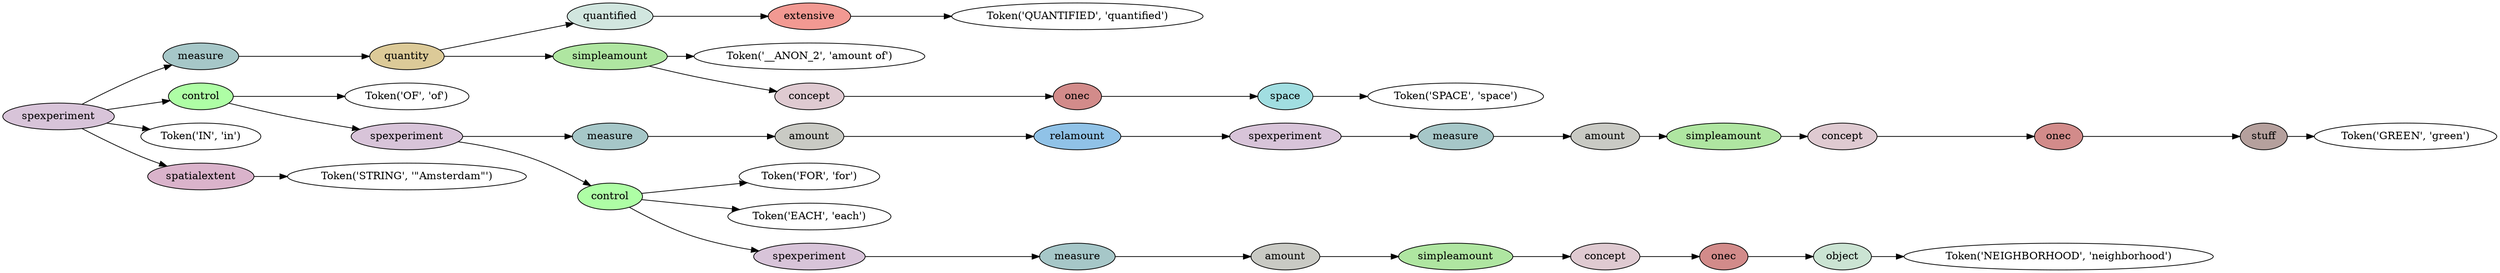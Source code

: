 digraph G {
rankdir=LR;
0 [label="Token('QUANTIFIED', 'quantified')"];
1 [fillcolor="#f29992", label=extensive, style=filled];
1 -> 0;
2 [fillcolor="#d1e6df", label=quantified, style=filled];
2 -> 1;
3 [label="Token('__ANON_2', 'amount of')"];
4 [label="Token('SPACE', 'space')"];
5 [fillcolor="#a1dee1", label=space, style=filled];
5 -> 4;
6 [fillcolor="#d28b8a", label=onec, style=filled];
6 -> 5;
7 [fillcolor="#dfcad1", label=concept, style=filled];
7 -> 6;
8 [fillcolor="#afe6a1", label=simpleamount, style=filled];
8 -> 3;
8 -> 7;
9 [fillcolor="#dcca98", label=quantity, style=filled];
9 -> 2;
9 -> 8;
10 [fillcolor="#a6c7c8", label=measure, style=filled];
10 -> 9;
11 [label="Token('OF', 'of')"];
12 [label="Token('GREEN', 'green')"];
13 [fillcolor="#b5a09d", label=stuff, style=filled];
13 -> 12;
14 [fillcolor="#d28b8a", label=onec, style=filled];
14 -> 13;
15 [fillcolor="#dfcad1", label=concept, style=filled];
15 -> 14;
16 [fillcolor="#afe6a1", label=simpleamount, style=filled];
16 -> 15;
17 [fillcolor="#c9cac4", label=amount, style=filled];
17 -> 16;
18 [fillcolor="#a6c7c8", label=measure, style=filled];
18 -> 17;
19 [fillcolor="#d8c4d9", label=spexperiment, style=filled];
19 -> 18;
20 [fillcolor="#90c2e7", label=relamount, style=filled];
20 -> 19;
21 [fillcolor="#c9cac4", label=amount, style=filled];
21 -> 20;
22 [fillcolor="#a6c7c8", label=measure, style=filled];
22 -> 21;
23 [label="Token('FOR', 'for')"];
24 [label="Token('EACH', 'each')"];
25 [label="Token('NEIGHBORHOOD', 'neighborhood')"];
26 [fillcolor="#cbe4d3", label=object, style=filled];
26 -> 25;
27 [fillcolor="#d28b8a", label=onec, style=filled];
27 -> 26;
28 [fillcolor="#dfcad1", label=concept, style=filled];
28 -> 27;
29 [fillcolor="#afe6a1", label=simpleamount, style=filled];
29 -> 28;
30 [fillcolor="#c9cac4", label=amount, style=filled];
30 -> 29;
31 [fillcolor="#a6c7c8", label=measure, style=filled];
31 -> 30;
32 [fillcolor="#d8c4d9", label=spexperiment, style=filled];
32 -> 31;
33 [fillcolor="#aefea5", label=control, style=filled];
33 -> 23;
33 -> 24;
33 -> 32;
34 [fillcolor="#d8c4d9", label=spexperiment, style=filled];
34 -> 22;
34 -> 33;
35 [fillcolor="#aefea5", label=control, style=filled];
35 -> 11;
35 -> 34;
36 [label="Token('IN', 'in')"];
37 [label="Token('STRING', '\"Amsterdam\"')"];
38 [fillcolor="#dab3cb", label=spatialextent, style=filled];
38 -> 37;
39 [fillcolor="#d8c4d9", label=spexperiment, style=filled];
39 -> 10;
39 -> 35;
39 -> 36;
39 -> 38;
}
